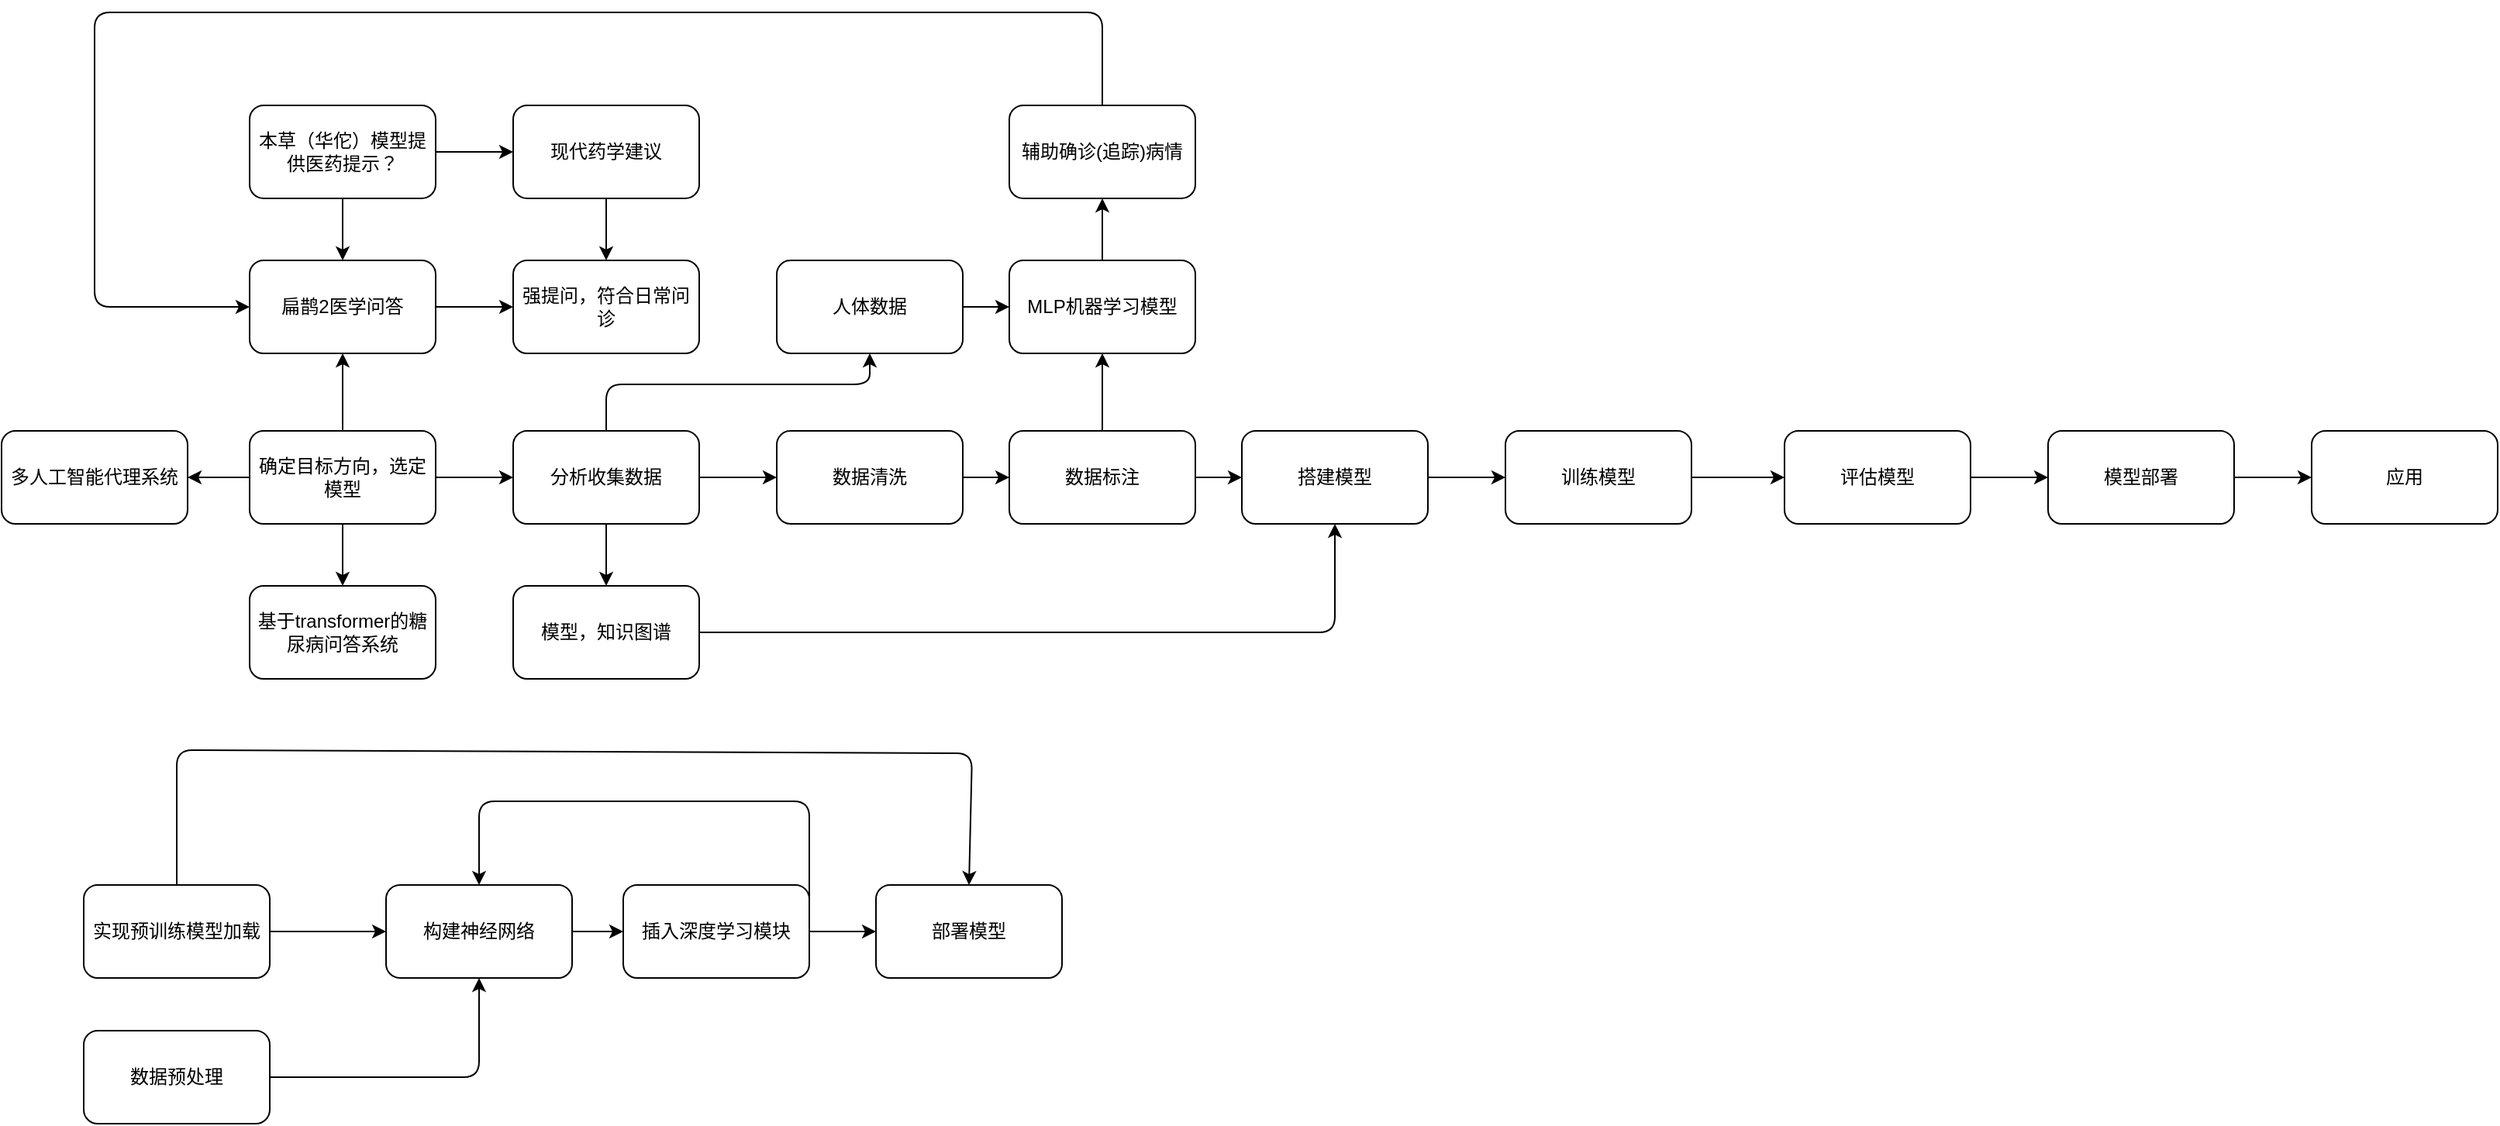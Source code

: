 <mxfile>
    <diagram id="2I5oLrZEfimtIJxuwVQ_" name="第 1 页">
        <mxGraphModel dx="693" dy="571" grid="0" gridSize="10" guides="1" tooltips="1" connect="1" arrows="1" fold="1" page="1" pageScale="1" pageWidth="2339" pageHeight="3300" background="none" math="0" shadow="0">
            <root>
                <mxCell id="0"/>
                <mxCell id="1" parent="0"/>
                <mxCell id="4" style="edgeStyle=none;html=1;exitX=1;exitY=0.5;exitDx=0;exitDy=0;entryX=0;entryY=0.5;entryDx=0;entryDy=0;" parent="1" source="2" target="3" edge="1">
                    <mxGeometry relative="1" as="geometry"/>
                </mxCell>
                <mxCell id="23" style="edgeStyle=none;html=1;exitX=0.5;exitY=0;exitDx=0;exitDy=0;entryX=0.5;entryY=1;entryDx=0;entryDy=0;" parent="1" source="2" target="20" edge="1">
                    <mxGeometry relative="1" as="geometry"/>
                </mxCell>
                <mxCell id="29" style="edgeStyle=none;html=1;exitX=0.5;exitY=1;exitDx=0;exitDy=0;entryX=0.5;entryY=0;entryDx=0;entryDy=0;" parent="1" source="2" target="28" edge="1">
                    <mxGeometry relative="1" as="geometry"/>
                </mxCell>
                <mxCell id="37" style="edgeStyle=none;html=1;exitX=0;exitY=0.5;exitDx=0;exitDy=0;" parent="1" source="2" target="36" edge="1">
                    <mxGeometry relative="1" as="geometry"/>
                </mxCell>
                <mxCell id="2" value="确定目标方向，选定模型" style="rounded=1;whiteSpace=wrap;html=1;" parent="1" vertex="1">
                    <mxGeometry x="640" y="1050" width="120" height="60" as="geometry"/>
                </mxCell>
                <mxCell id="17" style="edgeStyle=none;html=1;exitX=1;exitY=0.5;exitDx=0;exitDy=0;entryX=0;entryY=0.5;entryDx=0;entryDy=0;" parent="1" source="3" target="5" edge="1">
                    <mxGeometry relative="1" as="geometry"/>
                </mxCell>
                <mxCell id="32" style="edgeStyle=none;html=1;exitX=0.5;exitY=1;exitDx=0;exitDy=0;entryX=0.5;entryY=0;entryDx=0;entryDy=0;" parent="1" source="3" target="31" edge="1">
                    <mxGeometry relative="1" as="geometry"/>
                </mxCell>
                <mxCell id="39" style="edgeStyle=none;html=1;exitX=0.5;exitY=0;exitDx=0;exitDy=0;entryX=0.5;entryY=1;entryDx=0;entryDy=0;" parent="1" source="3" target="38" edge="1">
                    <mxGeometry relative="1" as="geometry">
                        <Array as="points">
                            <mxPoint x="870" y="1020"/>
                            <mxPoint x="1040" y="1020"/>
                        </Array>
                    </mxGeometry>
                </mxCell>
                <mxCell id="3" value="分析收集数据" style="rounded=1;whiteSpace=wrap;html=1;" parent="1" vertex="1">
                    <mxGeometry x="810" y="1050" width="120" height="60" as="geometry"/>
                </mxCell>
                <mxCell id="18" style="edgeStyle=none;html=1;exitX=1;exitY=0.5;exitDx=0;exitDy=0;entryX=0;entryY=0.5;entryDx=0;entryDy=0;" parent="1" source="5" target="15" edge="1">
                    <mxGeometry relative="1" as="geometry"/>
                </mxCell>
                <mxCell id="5" value="数据清洗" style="rounded=1;whiteSpace=wrap;html=1;" parent="1" vertex="1">
                    <mxGeometry x="980" y="1050" width="120" height="60" as="geometry"/>
                </mxCell>
                <mxCell id="10" style="edgeStyle=none;html=1;exitX=1;exitY=0.5;exitDx=0;exitDy=0;entryX=0;entryY=0.5;entryDx=0;entryDy=0;" parent="1" source="7" target="9" edge="1">
                    <mxGeometry relative="1" as="geometry"/>
                </mxCell>
                <mxCell id="7" value="搭建模型" style="rounded=1;whiteSpace=wrap;html=1;" parent="1" vertex="1">
                    <mxGeometry x="1280" y="1050" width="120" height="60" as="geometry"/>
                </mxCell>
                <mxCell id="12" style="edgeStyle=none;html=1;exitX=1;exitY=0.5;exitDx=0;exitDy=0;entryX=0;entryY=0.5;entryDx=0;entryDy=0;" parent="1" source="9" target="11" edge="1">
                    <mxGeometry relative="1" as="geometry"/>
                </mxCell>
                <mxCell id="9" value="训练模型" style="rounded=1;whiteSpace=wrap;html=1;" parent="1" vertex="1">
                    <mxGeometry x="1450" y="1050" width="120" height="60" as="geometry"/>
                </mxCell>
                <mxCell id="14" style="edgeStyle=none;html=1;exitX=1;exitY=0.5;exitDx=0;exitDy=0;entryX=0;entryY=0.5;entryDx=0;entryDy=0;" parent="1" source="11" target="13" edge="1">
                    <mxGeometry relative="1" as="geometry"/>
                </mxCell>
                <mxCell id="11" value="评估模型" style="rounded=1;whiteSpace=wrap;html=1;" parent="1" vertex="1">
                    <mxGeometry x="1630" y="1050" width="120" height="60" as="geometry"/>
                </mxCell>
                <mxCell id="35" style="edgeStyle=none;html=1;exitX=1;exitY=0.5;exitDx=0;exitDy=0;entryX=0;entryY=0.5;entryDx=0;entryDy=0;" parent="1" source="13" target="34" edge="1">
                    <mxGeometry relative="1" as="geometry"/>
                </mxCell>
                <mxCell id="13" value="模型部署" style="rounded=1;whiteSpace=wrap;html=1;" parent="1" vertex="1">
                    <mxGeometry x="1800" y="1050" width="120" height="60" as="geometry"/>
                </mxCell>
                <mxCell id="19" style="edgeStyle=none;html=1;exitX=1;exitY=0.5;exitDx=0;exitDy=0;" parent="1" source="15" target="7" edge="1">
                    <mxGeometry relative="1" as="geometry"/>
                </mxCell>
                <mxCell id="46" style="edgeStyle=none;html=1;exitX=0.5;exitY=0;exitDx=0;exitDy=0;entryX=0.5;entryY=1;entryDx=0;entryDy=0;" parent="1" source="15" target="40" edge="1">
                    <mxGeometry relative="1" as="geometry"/>
                </mxCell>
                <mxCell id="15" value="数据标注" style="rounded=1;whiteSpace=wrap;html=1;" parent="1" vertex="1">
                    <mxGeometry x="1130" y="1050" width="120" height="60" as="geometry"/>
                </mxCell>
                <mxCell id="25" style="edgeStyle=none;html=1;exitX=1;exitY=0.5;exitDx=0;exitDy=0;entryX=0;entryY=0.5;entryDx=0;entryDy=0;" parent="1" source="20" target="24" edge="1">
                    <mxGeometry relative="1" as="geometry"/>
                </mxCell>
                <mxCell id="20" value="扁鹊2医学问答" style="rounded=1;whiteSpace=wrap;html=1;" parent="1" vertex="1">
                    <mxGeometry x="640" y="940" width="120" height="60" as="geometry"/>
                </mxCell>
                <mxCell id="22" style="edgeStyle=none;html=1;exitX=0.5;exitY=1;exitDx=0;exitDy=0;entryX=0.5;entryY=0;entryDx=0;entryDy=0;" parent="1" source="21" target="20" edge="1">
                    <mxGeometry relative="1" as="geometry"/>
                </mxCell>
                <mxCell id="27" style="edgeStyle=none;html=1;exitX=1;exitY=0.5;exitDx=0;exitDy=0;" parent="1" source="21" target="26" edge="1">
                    <mxGeometry relative="1" as="geometry"/>
                </mxCell>
                <mxCell id="21" value="本草（华佗）模型提供医药提示？" style="rounded=1;whiteSpace=wrap;html=1;" parent="1" vertex="1">
                    <mxGeometry x="640" y="840" width="120" height="60" as="geometry"/>
                </mxCell>
                <mxCell id="24" value="强提问，符合日常问诊" style="rounded=1;whiteSpace=wrap;html=1;" parent="1" vertex="1">
                    <mxGeometry x="810" y="940" width="120" height="60" as="geometry"/>
                </mxCell>
                <mxCell id="30" style="edgeStyle=none;html=1;exitX=0.5;exitY=1;exitDx=0;exitDy=0;entryX=0.5;entryY=0;entryDx=0;entryDy=0;" parent="1" source="26" target="24" edge="1">
                    <mxGeometry relative="1" as="geometry"/>
                </mxCell>
                <mxCell id="26" value="现代药学建议" style="rounded=1;whiteSpace=wrap;html=1;" parent="1" vertex="1">
                    <mxGeometry x="810" y="840" width="120" height="60" as="geometry"/>
                </mxCell>
                <mxCell id="28" value="基于transformer的糖尿病问答系统" style="rounded=1;whiteSpace=wrap;html=1;" parent="1" vertex="1">
                    <mxGeometry x="640" y="1150" width="120" height="60" as="geometry"/>
                </mxCell>
                <mxCell id="33" style="edgeStyle=none;html=1;exitX=1;exitY=0.5;exitDx=0;exitDy=0;entryX=0.5;entryY=1;entryDx=0;entryDy=0;" parent="1" source="31" target="7" edge="1">
                    <mxGeometry relative="1" as="geometry">
                        <Array as="points">
                            <mxPoint x="1340" y="1180"/>
                        </Array>
                    </mxGeometry>
                </mxCell>
                <mxCell id="31" value="模型，知识图谱" style="rounded=1;whiteSpace=wrap;html=1;" parent="1" vertex="1">
                    <mxGeometry x="810" y="1150" width="120" height="60" as="geometry"/>
                </mxCell>
                <mxCell id="34" value="应用" style="rounded=1;whiteSpace=wrap;html=1;" parent="1" vertex="1">
                    <mxGeometry x="1970" y="1050" width="120" height="60" as="geometry"/>
                </mxCell>
                <mxCell id="36" value="多人工智能代理系统" style="rounded=1;whiteSpace=wrap;html=1;" parent="1" vertex="1">
                    <mxGeometry x="480" y="1050" width="120" height="60" as="geometry"/>
                </mxCell>
                <mxCell id="41" style="edgeStyle=none;html=1;exitX=1;exitY=0.5;exitDx=0;exitDy=0;entryX=0;entryY=0.5;entryDx=0;entryDy=0;" parent="1" source="38" target="40" edge="1">
                    <mxGeometry relative="1" as="geometry"/>
                </mxCell>
                <mxCell id="38" value="人体数据" style="rounded=1;whiteSpace=wrap;html=1;" parent="1" vertex="1">
                    <mxGeometry x="980" y="940" width="120" height="60" as="geometry"/>
                </mxCell>
                <mxCell id="44" style="edgeStyle=none;html=1;exitX=0.5;exitY=0;exitDx=0;exitDy=0;entryX=0.5;entryY=1;entryDx=0;entryDy=0;" parent="1" source="40" target="43" edge="1">
                    <mxGeometry relative="1" as="geometry"/>
                </mxCell>
                <mxCell id="40" value="MLP机器学习模型" style="rounded=1;whiteSpace=wrap;html=1;" parent="1" vertex="1">
                    <mxGeometry x="1130" y="940" width="120" height="60" as="geometry"/>
                </mxCell>
                <mxCell id="45" style="edgeStyle=none;html=1;exitX=0.5;exitY=0;exitDx=0;exitDy=0;entryX=0;entryY=0.5;entryDx=0;entryDy=0;" parent="1" source="43" target="20" edge="1">
                    <mxGeometry relative="1" as="geometry">
                        <Array as="points">
                            <mxPoint x="1190" y="780"/>
                            <mxPoint x="640" y="780"/>
                            <mxPoint x="540" y="780"/>
                            <mxPoint x="540" y="970"/>
                        </Array>
                    </mxGeometry>
                </mxCell>
                <mxCell id="43" value="辅助确诊(追踪)病情" style="rounded=1;whiteSpace=wrap;html=1;" parent="1" vertex="1">
                    <mxGeometry x="1130" y="840" width="120" height="60" as="geometry"/>
                </mxCell>
                <mxCell id="50" style="edgeStyle=none;html=1;exitX=1;exitY=0.5;exitDx=0;exitDy=0;entryX=0;entryY=0.5;entryDx=0;entryDy=0;" edge="1" parent="1" source="48" target="49">
                    <mxGeometry relative="1" as="geometry"/>
                </mxCell>
                <mxCell id="59" style="edgeStyle=none;html=1;exitX=0.5;exitY=0;exitDx=0;exitDy=0;entryX=0.5;entryY=0;entryDx=0;entryDy=0;" edge="1" parent="1" source="48" target="57">
                    <mxGeometry relative="1" as="geometry">
                        <Array as="points">
                            <mxPoint x="593" y="1256"/>
                            <mxPoint x="1106" y="1258"/>
                        </Array>
                    </mxGeometry>
                </mxCell>
                <mxCell id="48" value="实现预训练模型加载" style="rounded=1;whiteSpace=wrap;html=1;" vertex="1" parent="1">
                    <mxGeometry x="533" y="1343" width="120" height="60" as="geometry"/>
                </mxCell>
                <mxCell id="55" style="edgeStyle=none;html=1;exitX=1;exitY=0.5;exitDx=0;exitDy=0;entryX=0;entryY=0.5;entryDx=0;entryDy=0;" edge="1" parent="1" source="49" target="54">
                    <mxGeometry relative="1" as="geometry"/>
                </mxCell>
                <mxCell id="49" value="构建神经网络" style="rounded=1;whiteSpace=wrap;html=1;" vertex="1" parent="1">
                    <mxGeometry x="728" y="1343" width="120" height="60" as="geometry"/>
                </mxCell>
                <mxCell id="52" style="edgeStyle=none;html=1;exitX=1;exitY=0.5;exitDx=0;exitDy=0;entryX=0.5;entryY=1;entryDx=0;entryDy=0;" edge="1" parent="1" source="51" target="49">
                    <mxGeometry relative="1" as="geometry">
                        <Array as="points">
                            <mxPoint x="788" y="1467"/>
                        </Array>
                    </mxGeometry>
                </mxCell>
                <mxCell id="51" value="数据预处理" style="rounded=1;whiteSpace=wrap;html=1;" vertex="1" parent="1">
                    <mxGeometry x="533" y="1437" width="120" height="60" as="geometry"/>
                </mxCell>
                <mxCell id="56" style="edgeStyle=none;html=1;exitX=1;exitY=0.5;exitDx=0;exitDy=0;entryX=0.5;entryY=0;entryDx=0;entryDy=0;" edge="1" parent="1" source="54" target="49">
                    <mxGeometry relative="1" as="geometry">
                        <Array as="points">
                            <mxPoint x="1001" y="1289"/>
                            <mxPoint x="788" y="1289"/>
                        </Array>
                    </mxGeometry>
                </mxCell>
                <mxCell id="58" style="edgeStyle=none;html=1;exitX=1;exitY=0.5;exitDx=0;exitDy=0;entryX=0;entryY=0.5;entryDx=0;entryDy=0;" edge="1" parent="1" source="54" target="57">
                    <mxGeometry relative="1" as="geometry"/>
                </mxCell>
                <mxCell id="54" value="插入深度学习模块" style="rounded=1;whiteSpace=wrap;html=1;" vertex="1" parent="1">
                    <mxGeometry x="881" y="1343" width="120" height="60" as="geometry"/>
                </mxCell>
                <mxCell id="57" value="部署模型" style="rounded=1;whiteSpace=wrap;html=1;" vertex="1" parent="1">
                    <mxGeometry x="1044" y="1343" width="120" height="60" as="geometry"/>
                </mxCell>
            </root>
        </mxGraphModel>
    </diagram>
</mxfile>